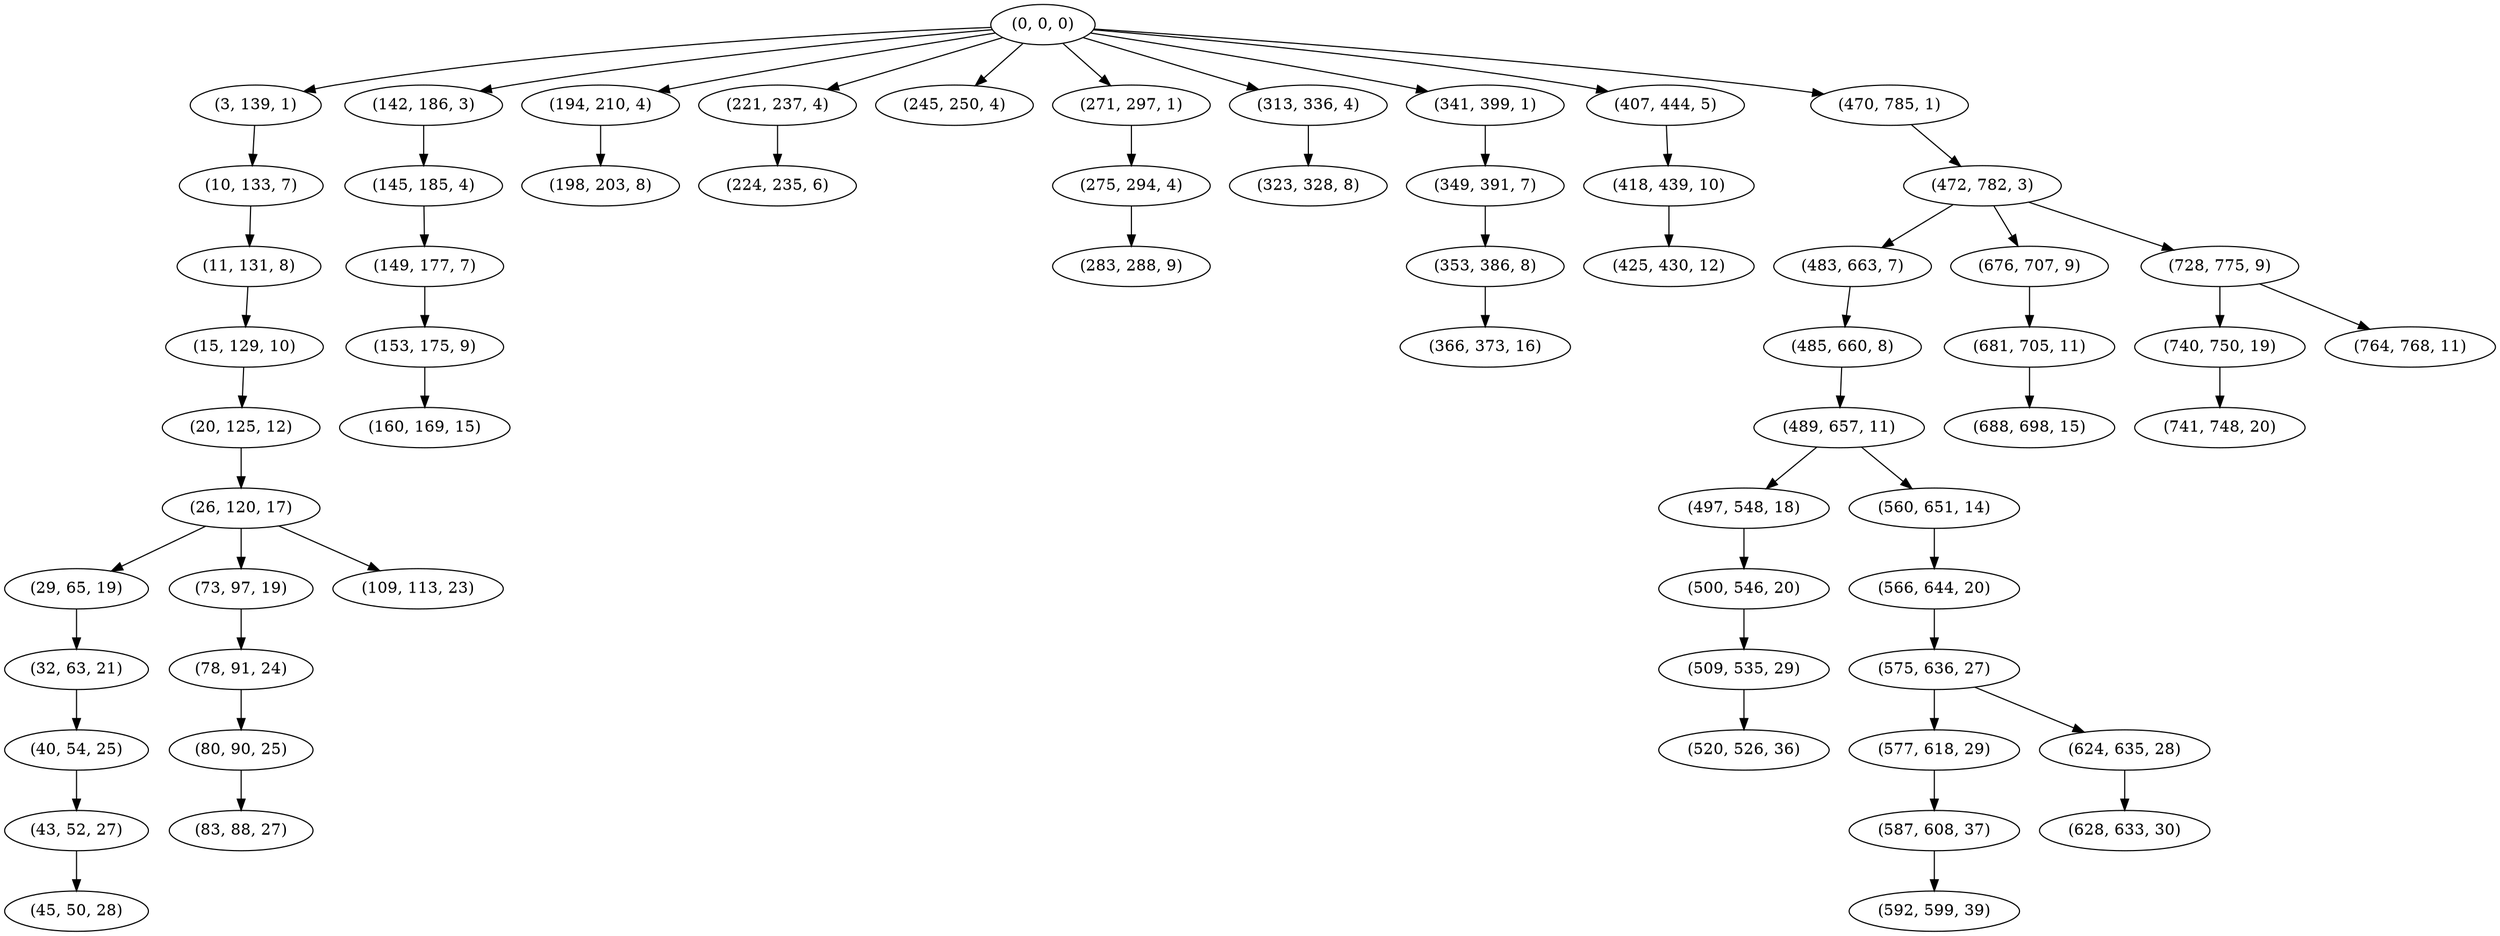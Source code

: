 digraph tree {
    "(0, 0, 0)";
    "(3, 139, 1)";
    "(10, 133, 7)";
    "(11, 131, 8)";
    "(15, 129, 10)";
    "(20, 125, 12)";
    "(26, 120, 17)";
    "(29, 65, 19)";
    "(32, 63, 21)";
    "(40, 54, 25)";
    "(43, 52, 27)";
    "(45, 50, 28)";
    "(73, 97, 19)";
    "(78, 91, 24)";
    "(80, 90, 25)";
    "(83, 88, 27)";
    "(109, 113, 23)";
    "(142, 186, 3)";
    "(145, 185, 4)";
    "(149, 177, 7)";
    "(153, 175, 9)";
    "(160, 169, 15)";
    "(194, 210, 4)";
    "(198, 203, 8)";
    "(221, 237, 4)";
    "(224, 235, 6)";
    "(245, 250, 4)";
    "(271, 297, 1)";
    "(275, 294, 4)";
    "(283, 288, 9)";
    "(313, 336, 4)";
    "(323, 328, 8)";
    "(341, 399, 1)";
    "(349, 391, 7)";
    "(353, 386, 8)";
    "(366, 373, 16)";
    "(407, 444, 5)";
    "(418, 439, 10)";
    "(425, 430, 12)";
    "(470, 785, 1)";
    "(472, 782, 3)";
    "(483, 663, 7)";
    "(485, 660, 8)";
    "(489, 657, 11)";
    "(497, 548, 18)";
    "(500, 546, 20)";
    "(509, 535, 29)";
    "(520, 526, 36)";
    "(560, 651, 14)";
    "(566, 644, 20)";
    "(575, 636, 27)";
    "(577, 618, 29)";
    "(587, 608, 37)";
    "(592, 599, 39)";
    "(624, 635, 28)";
    "(628, 633, 30)";
    "(676, 707, 9)";
    "(681, 705, 11)";
    "(688, 698, 15)";
    "(728, 775, 9)";
    "(740, 750, 19)";
    "(741, 748, 20)";
    "(764, 768, 11)";
    "(0, 0, 0)" -> "(3, 139, 1)";
    "(0, 0, 0)" -> "(142, 186, 3)";
    "(0, 0, 0)" -> "(194, 210, 4)";
    "(0, 0, 0)" -> "(221, 237, 4)";
    "(0, 0, 0)" -> "(245, 250, 4)";
    "(0, 0, 0)" -> "(271, 297, 1)";
    "(0, 0, 0)" -> "(313, 336, 4)";
    "(0, 0, 0)" -> "(341, 399, 1)";
    "(0, 0, 0)" -> "(407, 444, 5)";
    "(0, 0, 0)" -> "(470, 785, 1)";
    "(3, 139, 1)" -> "(10, 133, 7)";
    "(10, 133, 7)" -> "(11, 131, 8)";
    "(11, 131, 8)" -> "(15, 129, 10)";
    "(15, 129, 10)" -> "(20, 125, 12)";
    "(20, 125, 12)" -> "(26, 120, 17)";
    "(26, 120, 17)" -> "(29, 65, 19)";
    "(26, 120, 17)" -> "(73, 97, 19)";
    "(26, 120, 17)" -> "(109, 113, 23)";
    "(29, 65, 19)" -> "(32, 63, 21)";
    "(32, 63, 21)" -> "(40, 54, 25)";
    "(40, 54, 25)" -> "(43, 52, 27)";
    "(43, 52, 27)" -> "(45, 50, 28)";
    "(73, 97, 19)" -> "(78, 91, 24)";
    "(78, 91, 24)" -> "(80, 90, 25)";
    "(80, 90, 25)" -> "(83, 88, 27)";
    "(142, 186, 3)" -> "(145, 185, 4)";
    "(145, 185, 4)" -> "(149, 177, 7)";
    "(149, 177, 7)" -> "(153, 175, 9)";
    "(153, 175, 9)" -> "(160, 169, 15)";
    "(194, 210, 4)" -> "(198, 203, 8)";
    "(221, 237, 4)" -> "(224, 235, 6)";
    "(271, 297, 1)" -> "(275, 294, 4)";
    "(275, 294, 4)" -> "(283, 288, 9)";
    "(313, 336, 4)" -> "(323, 328, 8)";
    "(341, 399, 1)" -> "(349, 391, 7)";
    "(349, 391, 7)" -> "(353, 386, 8)";
    "(353, 386, 8)" -> "(366, 373, 16)";
    "(407, 444, 5)" -> "(418, 439, 10)";
    "(418, 439, 10)" -> "(425, 430, 12)";
    "(470, 785, 1)" -> "(472, 782, 3)";
    "(472, 782, 3)" -> "(483, 663, 7)";
    "(472, 782, 3)" -> "(676, 707, 9)";
    "(472, 782, 3)" -> "(728, 775, 9)";
    "(483, 663, 7)" -> "(485, 660, 8)";
    "(485, 660, 8)" -> "(489, 657, 11)";
    "(489, 657, 11)" -> "(497, 548, 18)";
    "(489, 657, 11)" -> "(560, 651, 14)";
    "(497, 548, 18)" -> "(500, 546, 20)";
    "(500, 546, 20)" -> "(509, 535, 29)";
    "(509, 535, 29)" -> "(520, 526, 36)";
    "(560, 651, 14)" -> "(566, 644, 20)";
    "(566, 644, 20)" -> "(575, 636, 27)";
    "(575, 636, 27)" -> "(577, 618, 29)";
    "(575, 636, 27)" -> "(624, 635, 28)";
    "(577, 618, 29)" -> "(587, 608, 37)";
    "(587, 608, 37)" -> "(592, 599, 39)";
    "(624, 635, 28)" -> "(628, 633, 30)";
    "(676, 707, 9)" -> "(681, 705, 11)";
    "(681, 705, 11)" -> "(688, 698, 15)";
    "(728, 775, 9)" -> "(740, 750, 19)";
    "(728, 775, 9)" -> "(764, 768, 11)";
    "(740, 750, 19)" -> "(741, 748, 20)";
}
